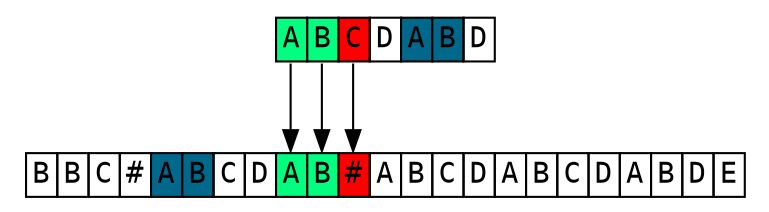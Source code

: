 digraph g {
    node [fontname="Monaco, Consolas",shape =plaintext,height=.1];
    node_t [label = <
    <TABLE BORDER="0" CELLBORDER="1" CELLSPACING="0">
    <TR>
    <TD PORT="f0">B</TD>
    <TD PORT="f1">B</TD>
    <TD PORT="f2">C</TD>
    <TD PORT="f3">#</TD>
    <TD PORT="f4" bgcolor="Deepskyblue4">A</TD>
    <TD PORT="f5" bgcolor="Deepskyblue4">B</TD>
    <TD PORT="f6">C</TD>
    <TD PORT="f7">D</TD>
    <TD PORT="f8" bgcolor="SpringGreen">A</TD>
    <TD PORT="f9" bgcolor="SpringGreen">B</TD>
    <TD PORT="f10" bgcolor="red">#</TD>
    <TD PORT="f11">A</TD>
    <TD PORT="f12">B</TD>
    <TD PORT="f13">C</TD>
    <TD PORT="f14">D</TD>
    <TD PORT="f15">A</TD>
    <TD PORT="f16">B</TD>
    <TD PORT="f17">C</TD>
    <TD PORT="f18">D</TD>
    <TD PORT="f19">A</TD>
    <TD PORT="f20">B</TD>
    <TD PORT="f21">D</TD>
    <TD PORT="f22">E</TD>
    </TR>
    </TABLE>>];

    node_s [label = <
    <TABLE BORDER="0" CELLBORDER="1" CELLSPACING="0">
    <TR>
    <TD PORT="f0" bgcolor="SpringGreen">A</TD>
    <TD PORT="f1" bgcolor="SpringGreen">B</TD>
    <TD PORT="f2" bgcolor="red">C</TD>
    <TD PORT="f3">D</TD>
    <TD PORT="f4" bgcolor="Deepskyblue4">A</TD>
    <TD PORT="f5" bgcolor="Deepskyblue4">B</TD>
    <TD PORT="f6">D</TD>
    </TR>
    </TABLE>>];


    "node_s":f0 -> "node_t":f8
    "node_s":f1 -> "node_t":f9
    "node_s":f2 -> "node_t":f10
}
